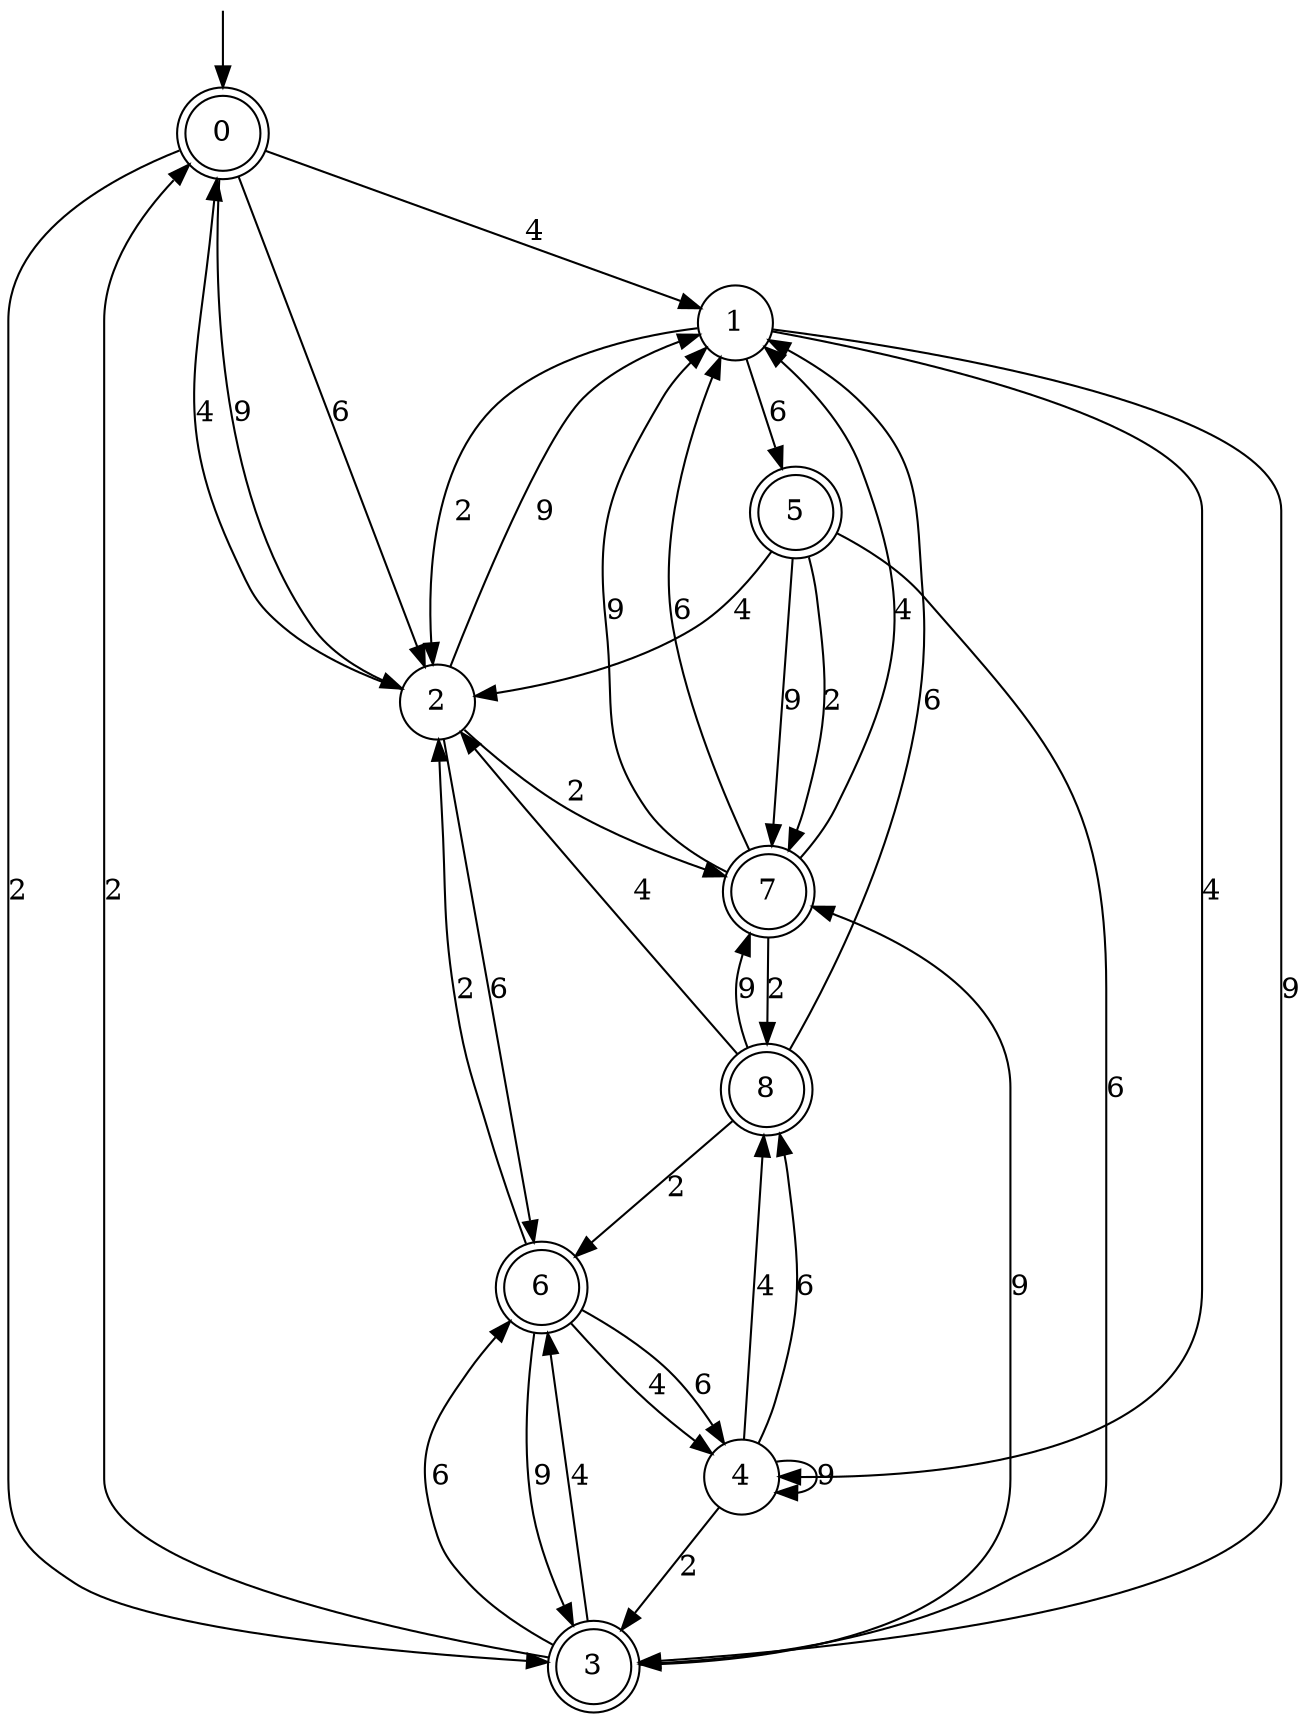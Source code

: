 digraph g {

	s0 [shape="doublecircle" label="0"];
	s1 [shape="circle" label="1"];
	s2 [shape="circle" label="2"];
	s3 [shape="doublecircle" label="3"];
	s4 [shape="circle" label="4"];
	s5 [shape="doublecircle" label="5"];
	s6 [shape="doublecircle" label="6"];
	s7 [shape="doublecircle" label="7"];
	s8 [shape="doublecircle" label="8"];
	s0 -> s1 [label="4"];
	s0 -> s2 [label="9"];
	s0 -> s2 [label="6"];
	s0 -> s3 [label="2"];
	s1 -> s4 [label="4"];
	s1 -> s3 [label="9"];
	s1 -> s5 [label="6"];
	s1 -> s2 [label="2"];
	s2 -> s0 [label="4"];
	s2 -> s1 [label="9"];
	s2 -> s6 [label="6"];
	s2 -> s7 [label="2"];
	s3 -> s6 [label="4"];
	s3 -> s7 [label="9"];
	s3 -> s6 [label="6"];
	s3 -> s0 [label="2"];
	s4 -> s8 [label="4"];
	s4 -> s4 [label="9"];
	s4 -> s8 [label="6"];
	s4 -> s3 [label="2"];
	s5 -> s2 [label="4"];
	s5 -> s7 [label="9"];
	s5 -> s3 [label="6"];
	s5 -> s7 [label="2"];
	s6 -> s4 [label="4"];
	s6 -> s3 [label="9"];
	s6 -> s4 [label="6"];
	s6 -> s2 [label="2"];
	s7 -> s1 [label="4"];
	s7 -> s1 [label="9"];
	s7 -> s1 [label="6"];
	s7 -> s8 [label="2"];
	s8 -> s2 [label="4"];
	s8 -> s7 [label="9"];
	s8 -> s1 [label="6"];
	s8 -> s6 [label="2"];

__start0 [label="" shape="none" width="0" height="0"];
__start0 -> s0;

}
